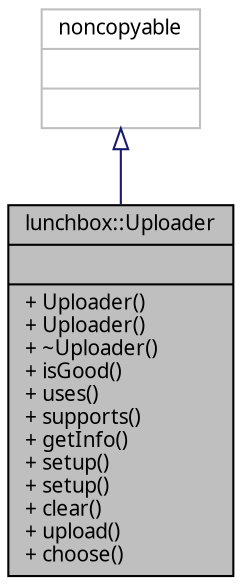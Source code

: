 digraph "lunchbox::Uploader"
{
  edge [fontname="Sans",fontsize="10",labelfontname="Sans",labelfontsize="10"];
  node [fontname="Sans",fontsize="10",shape=record];
  Node1 [label="{lunchbox::Uploader\n||+ Uploader()\l+ Uploader()\l+ ~Uploader()\l+ isGood()\l+ uses()\l+ supports()\l+ getInfo()\l+ setup()\l+ setup()\l+ clear()\l+ upload()\l+ choose()\l}",height=0.2,width=0.4,color="black", fillcolor="grey75", style="filled" fontcolor="black"];
  Node2 -> Node1 [dir="back",color="midnightblue",fontsize="10",style="solid",arrowtail="onormal",fontname="Sans"];
  Node2 [label="{noncopyable\n||}",height=0.2,width=0.4,color="grey75", fillcolor="white", style="filled"];
}
